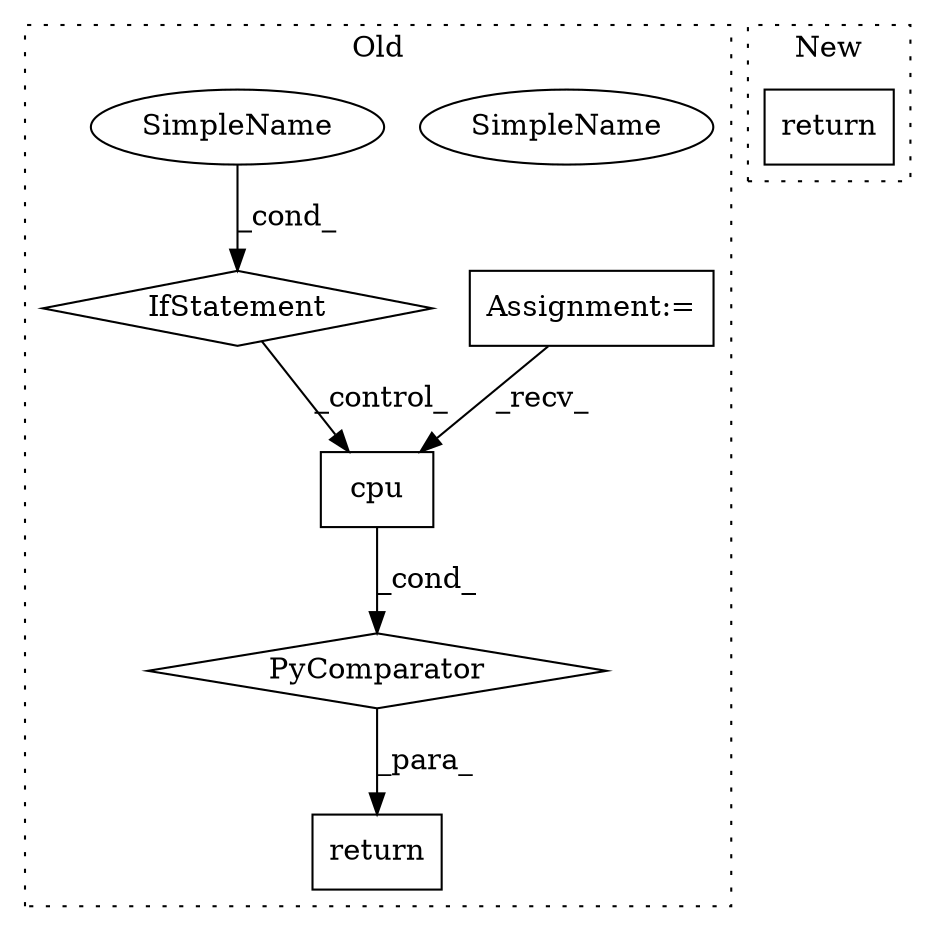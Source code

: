 digraph G {
subgraph cluster0 {
1 [label="cpu" a="32" s="4971" l="5" shape="box"];
3 [label="PyComparator" a="113" s="5052" l="34" shape="diamond"];
4 [label="SimpleName" a="42" s="5081" l="5" shape="ellipse"];
5 [label="IfStatement" a="25" s="5052" l="34" shape="diamond"];
6 [label="Assignment:=" a="7" s="5052" l="34" shape="box"];
7 [label="return" a="41" s="5101" l="7" shape="box"];
8 [label="SimpleName" a="42" s="5081" l="5" shape="ellipse"];
label = "Old";
style="dotted";
}
subgraph cluster1 {
2 [label="return" a="41" s="4684" l="18" shape="box"];
label = "New";
style="dotted";
}
1 -> 3 [label="_cond_"];
3 -> 7 [label="_para_"];
5 -> 1 [label="_control_"];
6 -> 1 [label="_recv_"];
8 -> 5 [label="_cond_"];
}